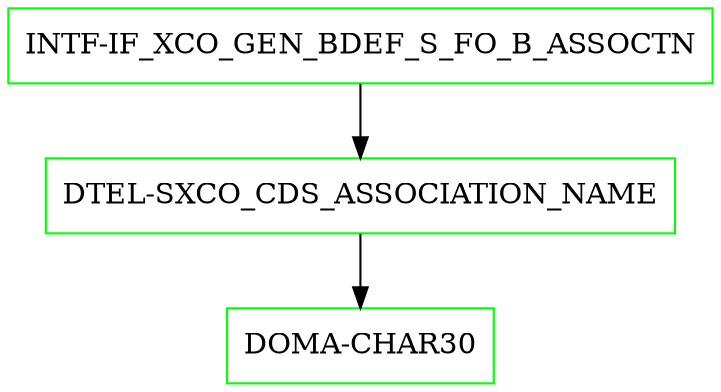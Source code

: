 digraph G {
  "INTF-IF_XCO_GEN_BDEF_S_FO_B_ASSOCTN" [shape=box,color=green];
  "DTEL-SXCO_CDS_ASSOCIATION_NAME" [shape=box,color=green,URL="./DTEL_SXCO_CDS_ASSOCIATION_NAME.html"];
  "DOMA-CHAR30" [shape=box,color=green,URL="./DOMA_CHAR30.html"];
  "INTF-IF_XCO_GEN_BDEF_S_FO_B_ASSOCTN" -> "DTEL-SXCO_CDS_ASSOCIATION_NAME";
  "DTEL-SXCO_CDS_ASSOCIATION_NAME" -> "DOMA-CHAR30";
}
